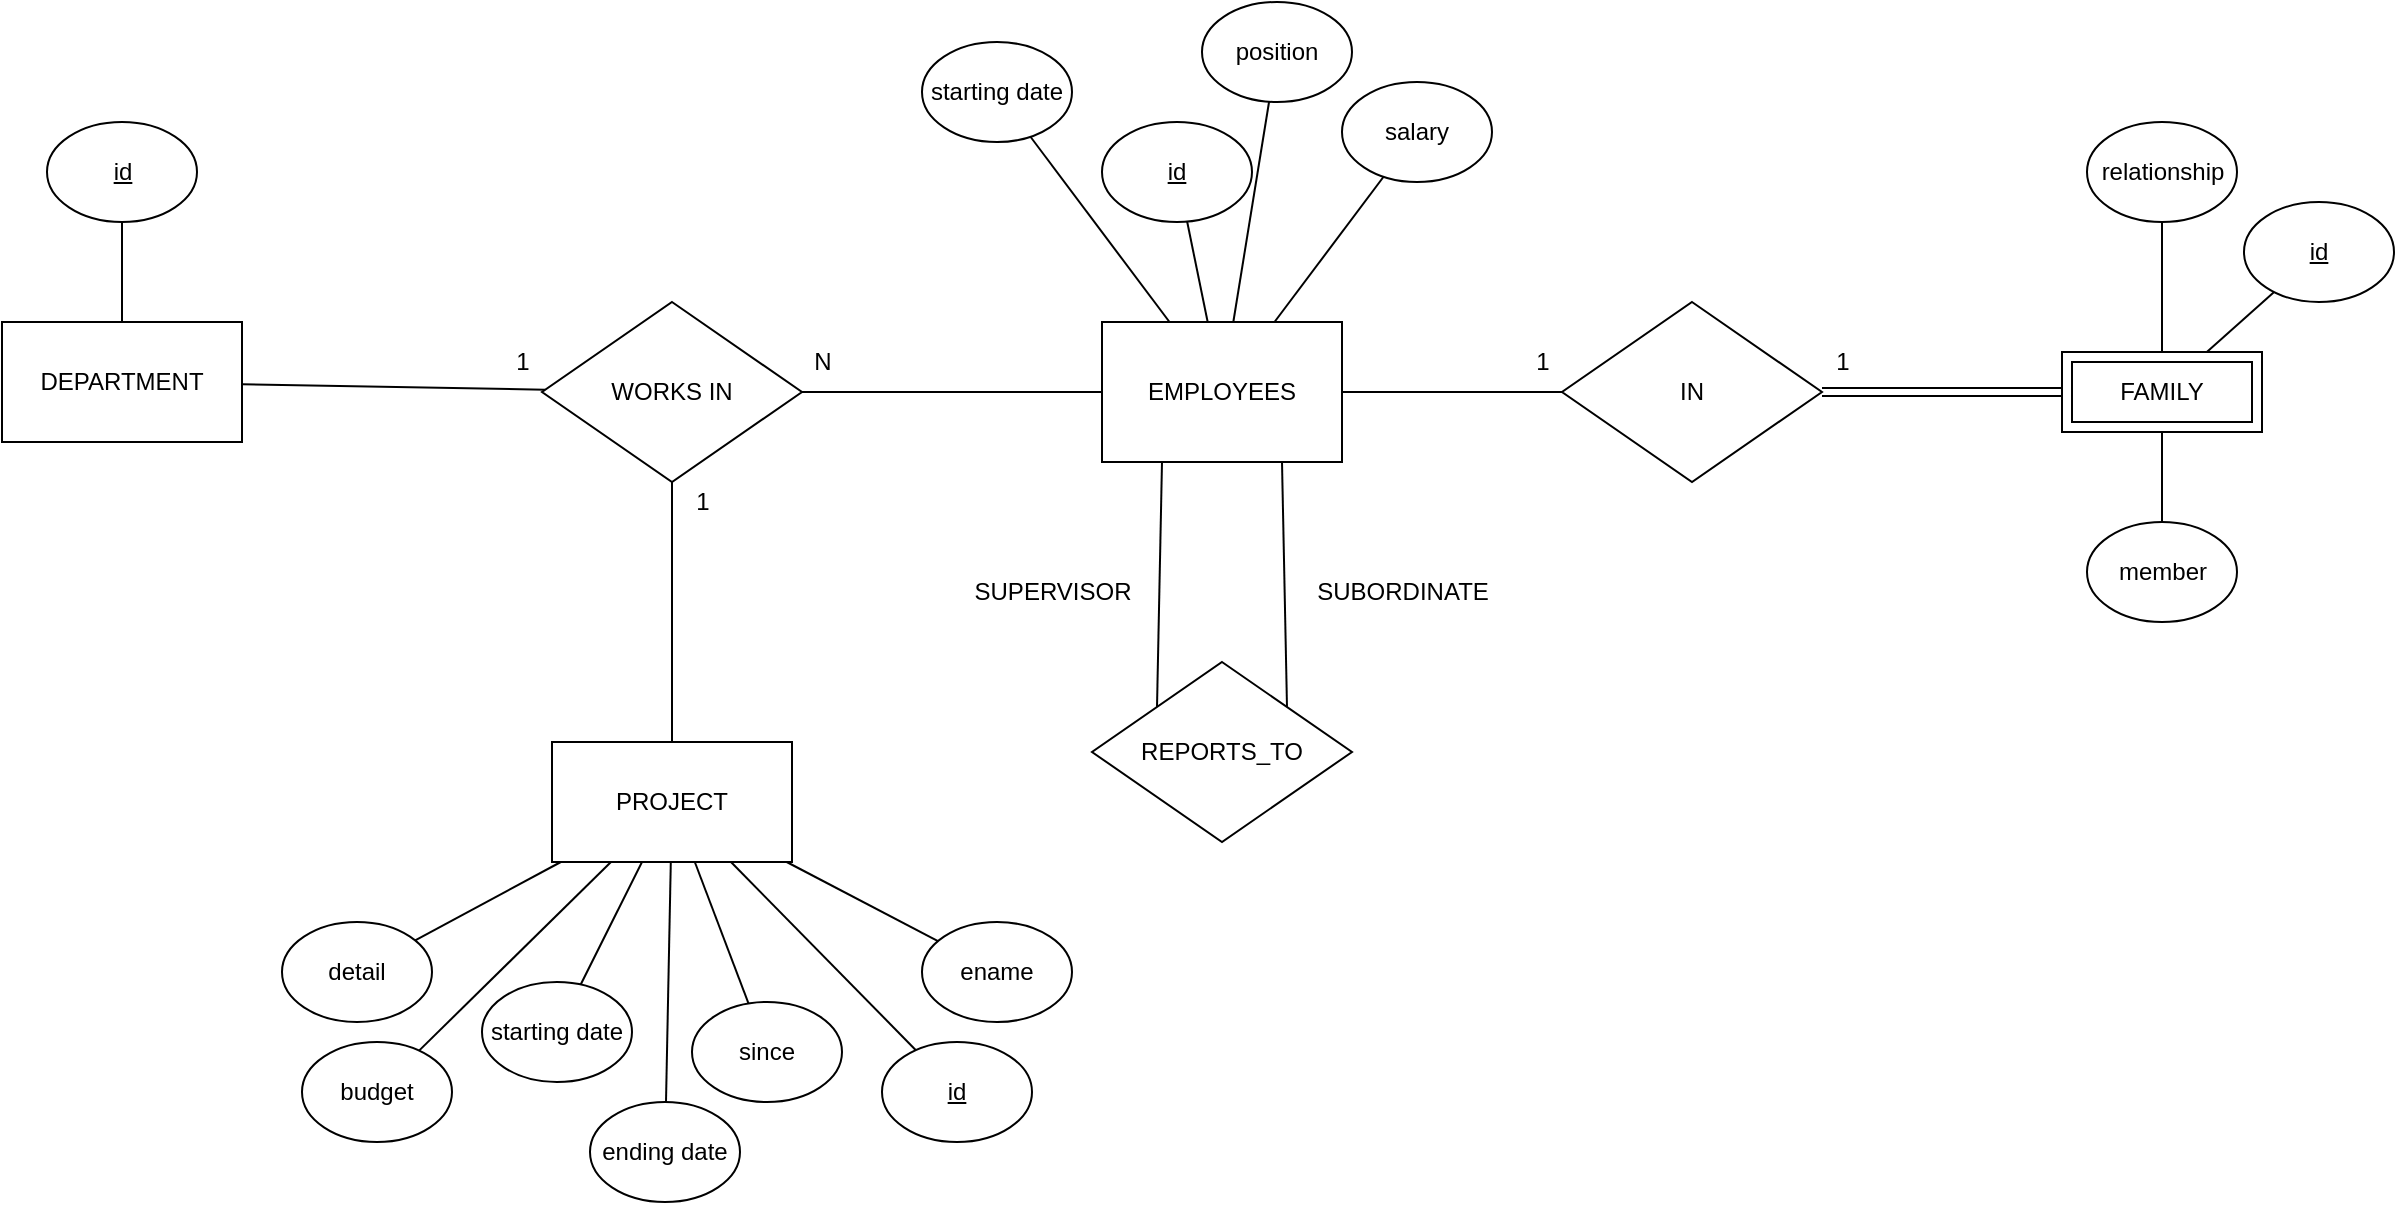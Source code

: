 <mxfile version="12.7.9" type="device"><diagram id="ESsZWJxc3P1Lei8aUE8d" name="Page-1"><mxGraphModel dx="402" dy="1980" grid="1" gridSize="10" guides="1" tooltips="1" connect="1" arrows="1" fold="1" page="1" pageScale="1" pageWidth="827" pageHeight="1169" math="0" shadow="0"><root><mxCell id="0"/><mxCell id="1" parent="0"/><mxCell id="S_VV4ZGLuvfWub4yywAh-5" value="" style="rounded=0;orthogonalLoop=1;jettySize=auto;html=1;endArrow=none;endFill=0;" edge="1" parent="1" source="S_VV4ZGLuvfWub4yywAh-1" target="S_VV4ZGLuvfWub4yywAh-3"><mxGeometry relative="1" as="geometry"><mxPoint x="320" y="110" as="targetPoint"/></mxGeometry></mxCell><mxCell id="S_VV4ZGLuvfWub4yywAh-35" value="" style="edgeStyle=none;rounded=0;orthogonalLoop=1;jettySize=auto;html=1;endArrow=none;endFill=0;" edge="1" parent="1" source="S_VV4ZGLuvfWub4yywAh-1" target="S_VV4ZGLuvfWub4yywAh-34"><mxGeometry relative="1" as="geometry"/></mxCell><mxCell id="S_VV4ZGLuvfWub4yywAh-1" value="DEPARTMENT" style="rounded=0;whiteSpace=wrap;html=1;" vertex="1" parent="1"><mxGeometry x="120" y="80" width="120" height="60" as="geometry"/></mxCell><mxCell id="S_VV4ZGLuvfWub4yywAh-15" value="" style="edgeStyle=none;rounded=0;orthogonalLoop=1;jettySize=auto;html=1;endArrow=none;endFill=0;entryX=1;entryY=0;entryDx=0;entryDy=0;exitX=0.75;exitY=1;exitDx=0;exitDy=0;" edge="1" parent="1" source="S_VV4ZGLuvfWub4yywAh-2" target="S_VV4ZGLuvfWub4yywAh-19"><mxGeometry relative="1" as="geometry"><mxPoint x="760" y="240" as="targetPoint"/></mxGeometry></mxCell><mxCell id="S_VV4ZGLuvfWub4yywAh-33" value="" style="edgeStyle=none;rounded=0;orthogonalLoop=1;jettySize=auto;html=1;endArrow=none;endFill=0;" edge="1" parent="1" source="S_VV4ZGLuvfWub4yywAh-2" target="S_VV4ZGLuvfWub4yywAh-32"><mxGeometry relative="1" as="geometry"/></mxCell><mxCell id="S_VV4ZGLuvfWub4yywAh-2" value="EMPLOYEES" style="rounded=0;whiteSpace=wrap;html=1;" vertex="1" parent="1"><mxGeometry x="670" y="80" width="120" height="70" as="geometry"/></mxCell><mxCell id="S_VV4ZGLuvfWub4yywAh-7" value="" style="edgeStyle=none;rounded=0;orthogonalLoop=1;jettySize=auto;html=1;endArrow=none;endFill=0;" edge="1" parent="1" source="S_VV4ZGLuvfWub4yywAh-3" target="S_VV4ZGLuvfWub4yywAh-2"><mxGeometry relative="1" as="geometry"><mxPoint x="600" y="115" as="targetPoint"/></mxGeometry></mxCell><mxCell id="S_VV4ZGLuvfWub4yywAh-18" value="" style="edgeStyle=none;rounded=0;orthogonalLoop=1;jettySize=auto;html=1;endArrow=none;endFill=0;" edge="1" parent="1" source="S_VV4ZGLuvfWub4yywAh-3" target="S_VV4ZGLuvfWub4yywAh-16"><mxGeometry relative="1" as="geometry"><mxPoint x="455" y="240" as="targetPoint"/></mxGeometry></mxCell><mxCell id="S_VV4ZGLuvfWub4yywAh-3" value="WORKS IN" style="rhombus;whiteSpace=wrap;html=1;" vertex="1" parent="1"><mxGeometry x="390" y="70" width="130" height="90" as="geometry"/></mxCell><mxCell id="S_VV4ZGLuvfWub4yywAh-8" value="N" style="text;html=1;align=center;verticalAlign=middle;resizable=0;points=[];autosize=1;" vertex="1" parent="1"><mxGeometry x="520" y="90" width="20" height="20" as="geometry"/></mxCell><mxCell id="S_VV4ZGLuvfWub4yywAh-9" value="1" style="text;html=1;align=center;verticalAlign=middle;resizable=0;points=[];autosize=1;" vertex="1" parent="1"><mxGeometry x="370" y="90" width="20" height="20" as="geometry"/></mxCell><mxCell id="S_VV4ZGLuvfWub4yywAh-12" value="" style="edgeStyle=none;rounded=0;orthogonalLoop=1;jettySize=auto;html=1;endArrow=none;endFill=0;entryX=0.25;entryY=1;entryDx=0;entryDy=0;exitX=0;exitY=0;exitDx=0;exitDy=0;" edge="1" parent="1" source="S_VV4ZGLuvfWub4yywAh-19" target="S_VV4ZGLuvfWub4yywAh-2"><mxGeometry relative="1" as="geometry"><mxPoint x="700" y="240" as="sourcePoint"/><mxPoint x="590" y="275" as="targetPoint"/></mxGeometry></mxCell><mxCell id="S_VV4ZGLuvfWub4yywAh-26" value="" style="edgeStyle=none;rounded=0;orthogonalLoop=1;jettySize=auto;html=1;endArrow=none;endFill=0;" edge="1" parent="1" source="S_VV4ZGLuvfWub4yywAh-16" target="S_VV4ZGLuvfWub4yywAh-25"><mxGeometry relative="1" as="geometry"/></mxCell><mxCell id="S_VV4ZGLuvfWub4yywAh-29" value="" style="edgeStyle=none;rounded=0;orthogonalLoop=1;jettySize=auto;html=1;endArrow=none;endFill=0;" edge="1" parent="1" source="S_VV4ZGLuvfWub4yywAh-16" target="S_VV4ZGLuvfWub4yywAh-27"><mxGeometry relative="1" as="geometry"/></mxCell><mxCell id="S_VV4ZGLuvfWub4yywAh-31" value="" style="edgeStyle=none;rounded=0;orthogonalLoop=1;jettySize=auto;html=1;endArrow=none;endFill=0;" edge="1" parent="1" source="S_VV4ZGLuvfWub4yywAh-16" target="S_VV4ZGLuvfWub4yywAh-28"><mxGeometry relative="1" as="geometry"><mxPoint x="595" y="320" as="targetPoint"/></mxGeometry></mxCell><mxCell id="S_VV4ZGLuvfWub4yywAh-41" value="" style="edgeStyle=none;rounded=0;orthogonalLoop=1;jettySize=auto;html=1;endArrow=none;endFill=0;" edge="1" parent="1" source="S_VV4ZGLuvfWub4yywAh-16" target="S_VV4ZGLuvfWub4yywAh-39"><mxGeometry relative="1" as="geometry"><mxPoint x="315" y="320" as="targetPoint"/></mxGeometry></mxCell><mxCell id="S_VV4ZGLuvfWub4yywAh-47" value="" style="edgeStyle=none;rounded=0;orthogonalLoop=1;jettySize=auto;html=1;endArrow=none;endFill=0;" edge="1" parent="1" source="S_VV4ZGLuvfWub4yywAh-16" target="S_VV4ZGLuvfWub4yywAh-45"><mxGeometry relative="1" as="geometry"><mxPoint x="595" y="320" as="targetPoint"/></mxGeometry></mxCell><mxCell id="S_VV4ZGLuvfWub4yywAh-16" value="PROJECT" style="rounded=0;whiteSpace=wrap;html=1;" vertex="1" parent="1"><mxGeometry x="395" y="290" width="120" height="60" as="geometry"/></mxCell><mxCell id="S_VV4ZGLuvfWub4yywAh-19" value="REPORTS_TO" style="rhombus;whiteSpace=wrap;html=1;" vertex="1" parent="1"><mxGeometry x="665" y="250" width="130" height="90" as="geometry"/></mxCell><mxCell id="S_VV4ZGLuvfWub4yywAh-20" value="SUPERVISOR" style="text;html=1;align=center;verticalAlign=middle;resizable=0;points=[];autosize=1;" vertex="1" parent="1"><mxGeometry x="600" y="205" width="90" height="20" as="geometry"/></mxCell><mxCell id="S_VV4ZGLuvfWub4yywAh-21" value="SUBORDINATE" style="text;html=1;align=center;verticalAlign=middle;resizable=0;points=[];autosize=1;" vertex="1" parent="1"><mxGeometry x="770" y="205" width="100" height="20" as="geometry"/></mxCell><mxCell id="S_VV4ZGLuvfWub4yywAh-24" value="1" style="text;html=1;align=center;verticalAlign=middle;resizable=0;points=[];autosize=1;" vertex="1" parent="1"><mxGeometry x="460" y="160" width="20" height="20" as="geometry"/></mxCell><mxCell id="S_VV4ZGLuvfWub4yywAh-25" value="starting date" style="ellipse;whiteSpace=wrap;html=1;" vertex="1" parent="1"><mxGeometry x="360" y="410" width="75" height="50" as="geometry"/></mxCell><mxCell id="S_VV4ZGLuvfWub4yywAh-27" value="ending date" style="ellipse;whiteSpace=wrap;html=1;" vertex="1" parent="1"><mxGeometry x="414" y="470" width="75" height="50" as="geometry"/></mxCell><mxCell id="S_VV4ZGLuvfWub4yywAh-28" value="since" style="ellipse;whiteSpace=wrap;html=1;" vertex="1" parent="1"><mxGeometry x="465" y="420" width="75" height="50" as="geometry"/></mxCell><mxCell id="S_VV4ZGLuvfWub4yywAh-32" value="&lt;u&gt;id&lt;/u&gt;" style="ellipse;whiteSpace=wrap;html=1;" vertex="1" parent="1"><mxGeometry x="670" y="-20" width="75" height="50" as="geometry"/></mxCell><mxCell id="S_VV4ZGLuvfWub4yywAh-34" value="&lt;u&gt;id&lt;/u&gt;" style="ellipse;whiteSpace=wrap;html=1;" vertex="1" parent="1"><mxGeometry x="142.5" y="-20" width="75" height="50" as="geometry"/></mxCell><mxCell id="S_VV4ZGLuvfWub4yywAh-38" value="" style="edgeStyle=none;rounded=0;orthogonalLoop=1;jettySize=auto;html=1;endArrow=none;endFill=0;" edge="1" parent="1" source="S_VV4ZGLuvfWub4yywAh-36" target="S_VV4ZGLuvfWub4yywAh-16"><mxGeometry relative="1" as="geometry"><mxPoint x="597.5" y="360" as="targetPoint"/></mxGeometry></mxCell><mxCell id="S_VV4ZGLuvfWub4yywAh-36" value="&lt;u&gt;id&lt;/u&gt;" style="ellipse;whiteSpace=wrap;html=1;" vertex="1" parent="1"><mxGeometry x="560" y="440" width="75" height="50" as="geometry"/></mxCell><mxCell id="S_VV4ZGLuvfWub4yywAh-39" value="budget" style="ellipse;whiteSpace=wrap;html=1;" vertex="1" parent="1"><mxGeometry x="270" y="440" width="75" height="50" as="geometry"/></mxCell><mxCell id="S_VV4ZGLuvfWub4yywAh-44" value="" style="edgeStyle=none;rounded=0;orthogonalLoop=1;jettySize=auto;html=1;endArrow=none;endFill=0;" edge="1" parent="1" source="S_VV4ZGLuvfWub4yywAh-42" target="S_VV4ZGLuvfWub4yywAh-16"><mxGeometry relative="1" as="geometry"><mxPoint x="277.5" y="290" as="targetPoint"/></mxGeometry></mxCell><mxCell id="S_VV4ZGLuvfWub4yywAh-42" value="detail" style="ellipse;whiteSpace=wrap;html=1;" vertex="1" parent="1"><mxGeometry x="260" y="380" width="75" height="50" as="geometry"/></mxCell><mxCell id="S_VV4ZGLuvfWub4yywAh-45" value="ename" style="ellipse;whiteSpace=wrap;html=1;" vertex="1" parent="1"><mxGeometry x="580" y="380" width="75" height="50" as="geometry"/></mxCell><mxCell id="S_VV4ZGLuvfWub4yywAh-61" value="" style="edgeStyle=none;rounded=0;orthogonalLoop=1;jettySize=auto;html=1;endArrow=none;endFill=0;" edge="1" parent="1" source="S_VV4ZGLuvfWub4yywAh-48" target="S_VV4ZGLuvfWub4yywAh-2"><mxGeometry relative="1" as="geometry"><mxPoint x="757.5" y="50" as="targetPoint"/></mxGeometry></mxCell><mxCell id="S_VV4ZGLuvfWub4yywAh-48" value="position" style="ellipse;whiteSpace=wrap;html=1;" vertex="1" parent="1"><mxGeometry x="720" y="-80" width="75" height="50" as="geometry"/></mxCell><mxCell id="S_VV4ZGLuvfWub4yywAh-63" value="" style="edgeStyle=none;rounded=0;orthogonalLoop=1;jettySize=auto;html=1;endArrow=none;endFill=0;" edge="1" parent="1" source="S_VV4ZGLuvfWub4yywAh-51" target="S_VV4ZGLuvfWub4yywAh-2"><mxGeometry relative="1" as="geometry"><mxPoint x="827.5" y="90" as="targetPoint"/></mxGeometry></mxCell><mxCell id="S_VV4ZGLuvfWub4yywAh-51" value="salary" style="ellipse;whiteSpace=wrap;html=1;" vertex="1" parent="1"><mxGeometry x="790" y="-40" width="75" height="50" as="geometry"/></mxCell><mxCell id="S_VV4ZGLuvfWub4yywAh-65" value="" style="edgeStyle=none;rounded=0;orthogonalLoop=1;jettySize=auto;html=1;endArrow=none;endFill=0;" edge="1" parent="1" source="S_VV4ZGLuvfWub4yywAh-52" target="S_VV4ZGLuvfWub4yywAh-2"><mxGeometry relative="1" as="geometry"><mxPoint x="617.5" y="60" as="targetPoint"/></mxGeometry></mxCell><mxCell id="S_VV4ZGLuvfWub4yywAh-52" value="starting date" style="ellipse;whiteSpace=wrap;html=1;" vertex="1" parent="1"><mxGeometry x="580" y="-60" width="75" height="50" as="geometry"/></mxCell><mxCell id="S_VV4ZGLuvfWub4yywAh-56" value="" style="edgeStyle=none;rounded=0;orthogonalLoop=1;jettySize=auto;html=1;endArrow=none;endFill=0;" edge="1" parent="1" source="S_VV4ZGLuvfWub4yywAh-53" target="S_VV4ZGLuvfWub4yywAh-2"><mxGeometry relative="1" as="geometry"><mxPoint x="820" y="115" as="targetPoint"/></mxGeometry></mxCell><mxCell id="S_VV4ZGLuvfWub4yywAh-58" value="" style="edgeStyle=none;rounded=0;orthogonalLoop=1;jettySize=auto;html=1;endArrow=none;endFill=0;shape=link;" edge="1" parent="1" source="S_VV4ZGLuvfWub4yywAh-53" target="S_VV4ZGLuvfWub4yywAh-59"><mxGeometry relative="1" as="geometry"><mxPoint x="1140" y="115" as="targetPoint"/></mxGeometry></mxCell><mxCell id="S_VV4ZGLuvfWub4yywAh-53" value="IN" style="rhombus;whiteSpace=wrap;html=1;" vertex="1" parent="1"><mxGeometry x="900" y="70" width="130" height="90" as="geometry"/></mxCell><mxCell id="S_VV4ZGLuvfWub4yywAh-69" value="" style="edgeStyle=none;rounded=0;orthogonalLoop=1;jettySize=auto;html=1;endArrow=none;endFill=0;" edge="1" parent="1" source="S_VV4ZGLuvfWub4yywAh-59" target="S_VV4ZGLuvfWub4yywAh-70"><mxGeometry relative="1" as="geometry"><mxPoint x="1330" y="115" as="targetPoint"/></mxGeometry></mxCell><mxCell id="S_VV4ZGLuvfWub4yywAh-59" value="FAMILY" style="shape=ext;margin=3;double=1;whiteSpace=wrap;html=1;align=center;" vertex="1" parent="1"><mxGeometry x="1150" y="95" width="100" height="40" as="geometry"/></mxCell><mxCell id="S_VV4ZGLuvfWub4yywAh-66" value="1" style="text;html=1;align=center;verticalAlign=middle;resizable=0;points=[];autosize=1;" vertex="1" parent="1"><mxGeometry x="880" y="90" width="20" height="20" as="geometry"/></mxCell><mxCell id="S_VV4ZGLuvfWub4yywAh-67" value="1" style="text;html=1;align=center;verticalAlign=middle;resizable=0;points=[];autosize=1;" vertex="1" parent="1"><mxGeometry x="1030" y="90" width="20" height="20" as="geometry"/></mxCell><mxCell id="S_VV4ZGLuvfWub4yywAh-70" value="relationship" style="ellipse;whiteSpace=wrap;html=1;" vertex="1" parent="1"><mxGeometry x="1162.5" y="-20" width="75" height="50" as="geometry"/></mxCell><mxCell id="S_VV4ZGLuvfWub4yywAh-73" value="" style="edgeStyle=none;rounded=0;orthogonalLoop=1;jettySize=auto;html=1;endArrow=none;endFill=0;" edge="1" parent="1" source="S_VV4ZGLuvfWub4yywAh-71" target="S_VV4ZGLuvfWub4yywAh-59"><mxGeometry relative="1" as="geometry"><mxPoint x="1287.5" y="100" as="targetPoint"/></mxGeometry></mxCell><mxCell id="S_VV4ZGLuvfWub4yywAh-71" value="member" style="ellipse;whiteSpace=wrap;html=1;" vertex="1" parent="1"><mxGeometry x="1162.5" y="180" width="75" height="50" as="geometry"/></mxCell><mxCell id="S_VV4ZGLuvfWub4yywAh-76" value="" style="edgeStyle=none;rounded=0;orthogonalLoop=1;jettySize=auto;html=1;endArrow=none;endFill=0;" edge="1" parent="1" source="S_VV4ZGLuvfWub4yywAh-74" target="S_VV4ZGLuvfWub4yywAh-59"><mxGeometry relative="1" as="geometry"><mxPoint x="1297.5" y="150" as="targetPoint"/></mxGeometry></mxCell><mxCell id="S_VV4ZGLuvfWub4yywAh-74" value="&lt;u&gt;id&lt;/u&gt;" style="ellipse;whiteSpace=wrap;html=1;" vertex="1" parent="1"><mxGeometry x="1241" y="20" width="75" height="50" as="geometry"/></mxCell></root></mxGraphModel></diagram></mxfile>